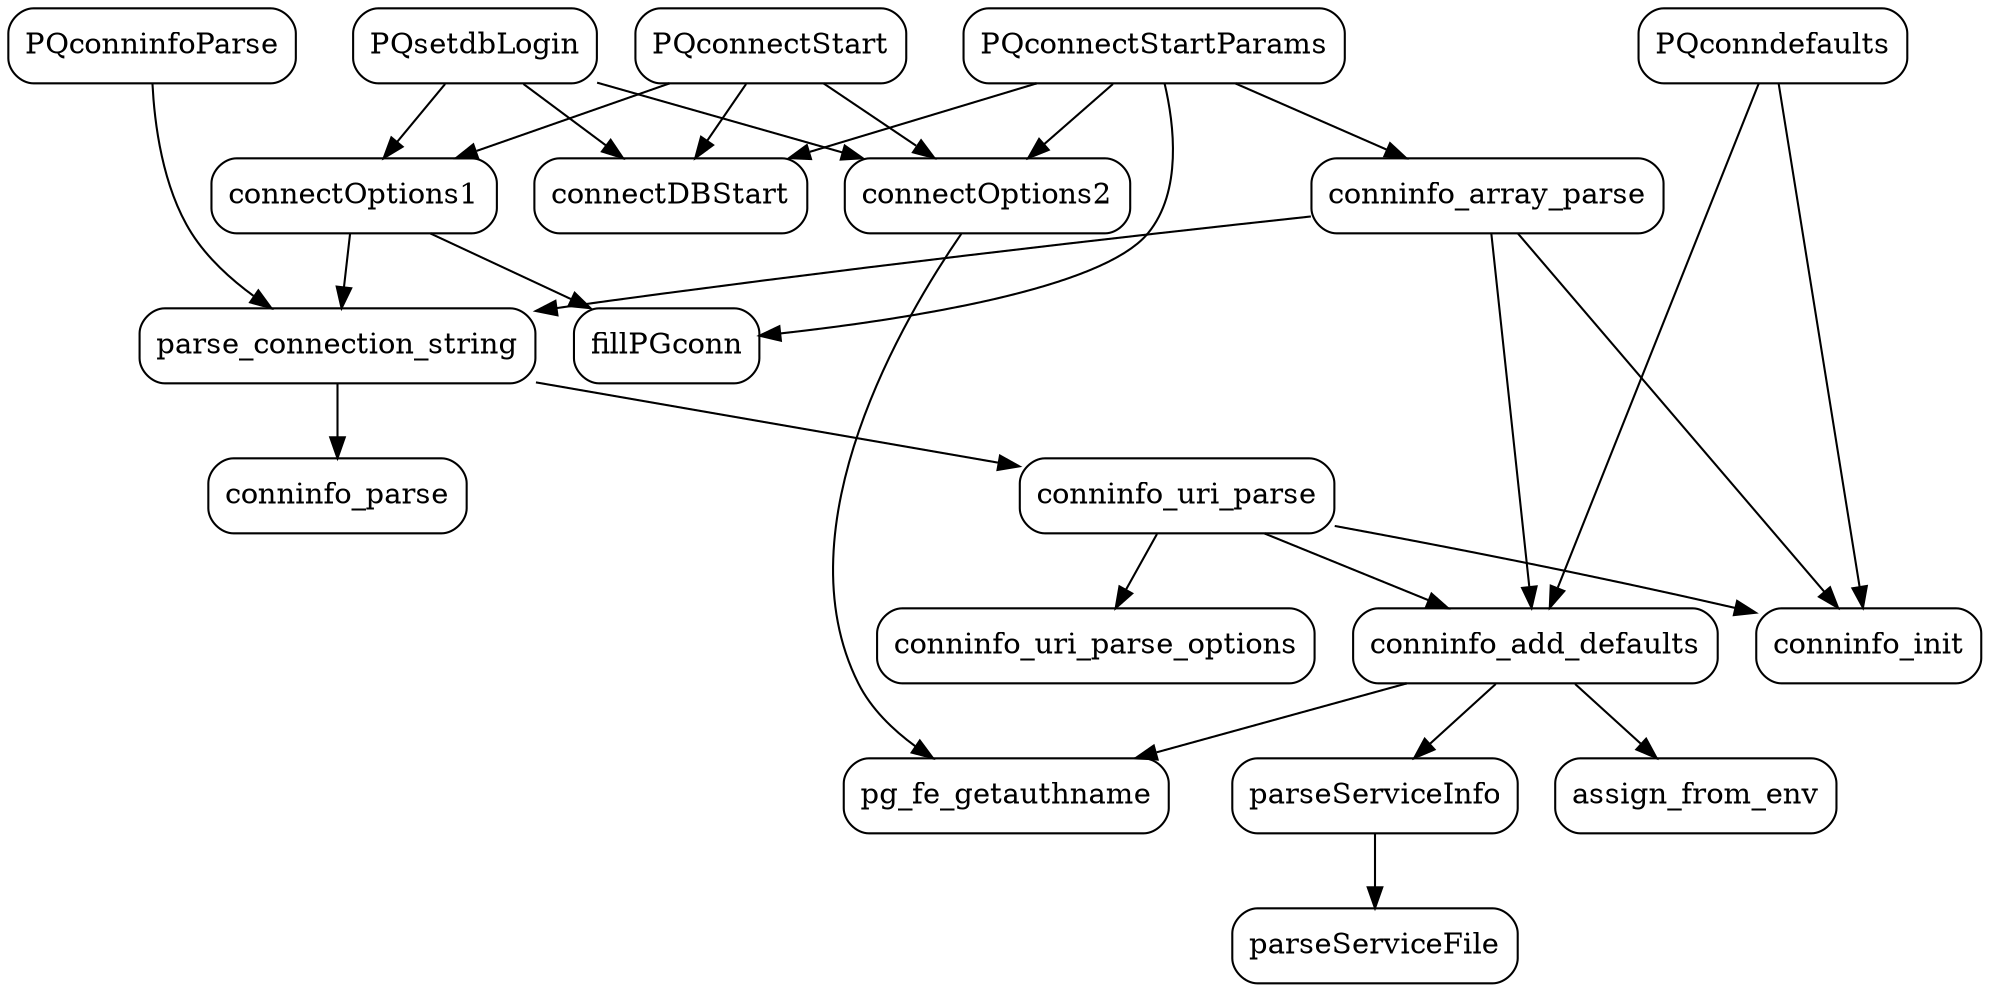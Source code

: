 digraph G {

        node [shape=rect style=rounded]

        subgraph PQ_cluster {
        rank = same
        PQsetdbLogin
        PQconnectStart
        PQconninfoParse
        PQconnectStartParams
        PQconndefaults
        }

        PQconnectStartParams -> conninfo_array_parse
        PQconnectStartParams -> fillPGconn
        PQconnectStartParams -> connectOptions2
        PQconnectStartParams -> connectDBStart

        PQconnectStart -> connectOptions1
        PQconnectStart -> connectOptions2
        PQconnectStart -> connectDBStart

        PQsetdbLogin -> connectOptions1
        PQsetdbLogin -> connectOptions2
        PQsetdbLogin -> connectDBStart

        PQconninfoParse -> parse_connection_string
        PQconndefaults -> conninfo_init
        PQconndefaults -> conninfo_add_defaults

        fillPGconn

        connectOptions1 -> parse_connection_string
        connectOptions1 -> fillPGconn

        connectOptions2 -> pg_fe_getauthname

        parse_connection_string -> conninfo_uri_parse
        parse_connection_string -> conninfo_parse

        conninfo_uri_parse -> conninfo_init
        conninfo_uri_parse -> conninfo_uri_parse_options
        conninfo_uri_parse -> conninfo_add_defaults

        conninfo_array_parse -> parse_connection_string
        conninfo_array_parse -> conninfo_init
        conninfo_array_parse -> conninfo_add_defaults

        conninfo_add_defaults -> parseServiceInfo -> parseServiceFile
        conninfo_add_defaults -> assign_from_env
        conninfo_add_defaults -> pg_fe_getauthname
}